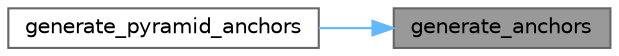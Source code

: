 digraph "generate_anchors"
{
 // LATEX_PDF_SIZE
  bgcolor="transparent";
  edge [fontname=Helvetica,fontsize=10,labelfontname=Helvetica,labelfontsize=10];
  node [fontname=Helvetica,fontsize=10,shape=box,height=0.2,width=0.4];
  rankdir="RL";
  Node1 [id="Node000001",label="generate_anchors",height=0.2,width=0.4,color="gray40", fillcolor="grey60", style="filled", fontcolor="black",tooltip="Anchors."];
  Node1 -> Node2 [id="edge1_Node000001_Node000002",dir="back",color="steelblue1",style="solid",tooltip=" "];
  Node2 [id="Node000002",label="generate_pyramid_anchors",height=0.2,width=0.4,color="grey40", fillcolor="white", style="filled",URL="$a00136.html#a4108c4037ef4ec36d97596e8cc91fd27",tooltip=" "];
}
